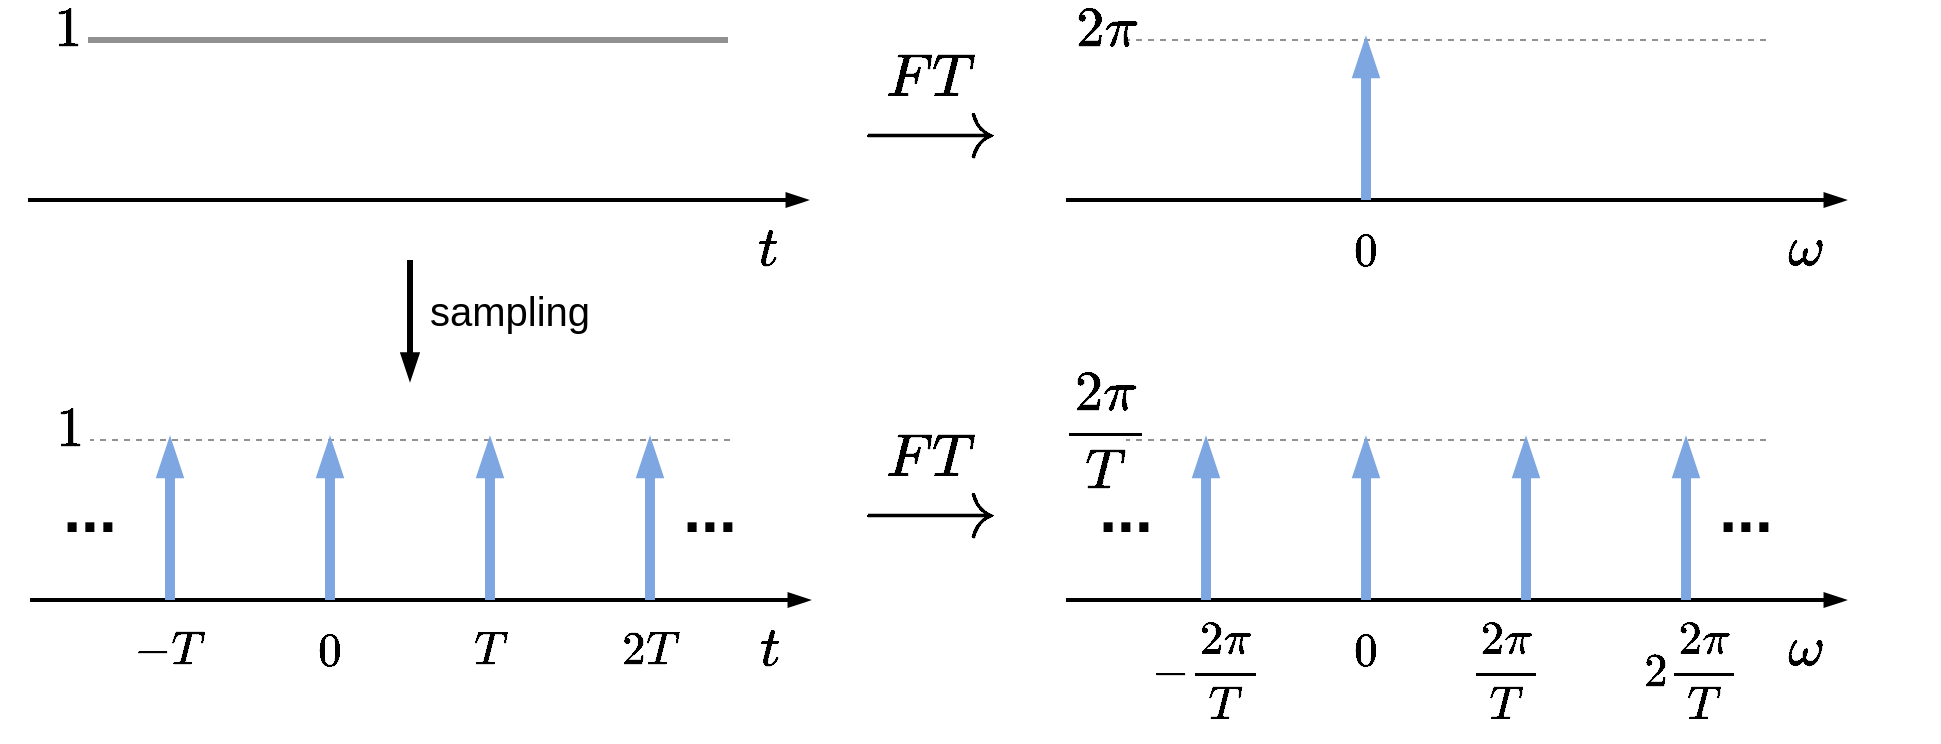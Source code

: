 <mxfile version="24.7.8">
  <diagram name="Page-1" id="5esAEhPgrrmJ-GZs0nxd">
    <mxGraphModel dx="1354" dy="1073" grid="1" gridSize="10" guides="1" tooltips="1" connect="1" arrows="1" fold="1" page="1" pageScale="1" pageWidth="850" pageHeight="1100" math="1" shadow="0">
      <root>
        <mxCell id="0" />
        <mxCell id="1" parent="0" />
        <mxCell id="4vBauotOSVBSQ-QGE3Cj-2" value="" style="endArrow=blockThin;html=1;rounded=0;endFill=1;strokeWidth=2;" edge="1" parent="1">
          <mxGeometry width="50" height="50" relative="1" as="geometry">
            <mxPoint x="50" y="440" as="sourcePoint" />
            <mxPoint x="440" y="440" as="targetPoint" />
          </mxGeometry>
        </mxCell>
        <mxCell id="4vBauotOSVBSQ-QGE3Cj-11" value="&lt;font size=&quot;1&quot; style=&quot;&quot;&gt;&lt;b style=&quot;font-size: 32px;&quot;&gt;...&lt;/b&gt;&lt;/font&gt;" style="text;html=1;align=center;verticalAlign=middle;whiteSpace=wrap;rounded=0;" vertex="1" parent="1">
          <mxGeometry x="50" y="380" width="60" height="30" as="geometry" />
        </mxCell>
        <mxCell id="4vBauotOSVBSQ-QGE3Cj-22" value="" style="endArrow=blockThin;html=1;rounded=0;strokeWidth=5;strokeColor=#7EA6E0;endFill=1;" edge="1" parent="1">
          <mxGeometry width="50" height="50" relative="1" as="geometry">
            <mxPoint x="120" y="440" as="sourcePoint" />
            <mxPoint x="120" y="360" as="targetPoint" />
          </mxGeometry>
        </mxCell>
        <mxCell id="4vBauotOSVBSQ-QGE3Cj-40" value="" style="endArrow=none;html=1;rounded=0;dashed=1;strokeColor=#919191;strokeWidth=1;" edge="1" parent="1">
          <mxGeometry width="50" height="50" relative="1" as="geometry">
            <mxPoint x="400" y="360" as="sourcePoint" />
            <mxPoint x="80.0" y="360" as="targetPoint" />
          </mxGeometry>
        </mxCell>
        <mxCell id="4vBauotOSVBSQ-QGE3Cj-41" value="" style="endArrow=blockThin;html=1;rounded=0;strokeWidth=5;strokeColor=#7EA6E0;endFill=1;" edge="1" parent="1">
          <mxGeometry width="50" height="50" relative="1" as="geometry">
            <mxPoint x="200" y="440" as="sourcePoint" />
            <mxPoint x="200" y="360" as="targetPoint" />
          </mxGeometry>
        </mxCell>
        <mxCell id="4vBauotOSVBSQ-QGE3Cj-42" value="" style="endArrow=blockThin;html=1;rounded=0;strokeWidth=5;strokeColor=#7EA6E0;endFill=1;" edge="1" parent="1">
          <mxGeometry width="50" height="50" relative="1" as="geometry">
            <mxPoint x="280" y="440" as="sourcePoint" />
            <mxPoint x="280" y="360" as="targetPoint" />
          </mxGeometry>
        </mxCell>
        <mxCell id="4vBauotOSVBSQ-QGE3Cj-43" value="" style="endArrow=blockThin;html=1;rounded=0;strokeWidth=5;strokeColor=#7EA6E0;endFill=1;" edge="1" parent="1">
          <mxGeometry width="50" height="50" relative="1" as="geometry">
            <mxPoint x="360" y="440" as="sourcePoint" />
            <mxPoint x="360" y="360" as="targetPoint" />
          </mxGeometry>
        </mxCell>
        <mxCell id="4vBauotOSVBSQ-QGE3Cj-44" value="&lt;font size=&quot;1&quot; style=&quot;&quot;&gt;&lt;b style=&quot;font-size: 32px;&quot;&gt;...&lt;/b&gt;&lt;/font&gt;" style="text;html=1;align=center;verticalAlign=middle;whiteSpace=wrap;rounded=0;" vertex="1" parent="1">
          <mxGeometry x="360" y="380" width="60" height="30" as="geometry" />
        </mxCell>
        <mxCell id="4vBauotOSVBSQ-QGE3Cj-45" value="&lt;font style=&quot;font-size: 24px;&quot;&gt;$$t$$&lt;/font&gt;" style="text;html=1;align=center;verticalAlign=middle;whiteSpace=wrap;rounded=0;" vertex="1" parent="1">
          <mxGeometry x="390" y="450" width="60" height="30" as="geometry" />
        </mxCell>
        <mxCell id="4vBauotOSVBSQ-QGE3Cj-46" value="&lt;font style=&quot;font-size: 24px;&quot;&gt;$$1$$&lt;/font&gt;" style="text;html=1;align=center;verticalAlign=middle;whiteSpace=wrap;rounded=0;" vertex="1" parent="1">
          <mxGeometry x="40" y="340" width="60" height="30" as="geometry" />
        </mxCell>
        <mxCell id="4vBauotOSVBSQ-QGE3Cj-47" value="&lt;font style=&quot;font-size: 20px;&quot;&gt;$$T$$&lt;/font&gt;" style="text;html=1;align=center;verticalAlign=middle;whiteSpace=wrap;rounded=0;" vertex="1" parent="1">
          <mxGeometry x="250" y="450" width="60" height="30" as="geometry" />
        </mxCell>
        <mxCell id="4vBauotOSVBSQ-QGE3Cj-48" value="&lt;font style=&quot;font-size: 20px;&quot;&gt;$$2T$$&lt;/font&gt;" style="text;html=1;align=center;verticalAlign=middle;whiteSpace=wrap;rounded=0;" vertex="1" parent="1">
          <mxGeometry x="330" y="450" width="60" height="30" as="geometry" />
        </mxCell>
        <mxCell id="4vBauotOSVBSQ-QGE3Cj-49" value="&lt;font style=&quot;font-size: 20px;&quot;&gt;$$0$$&lt;/font&gt;" style="text;html=1;align=center;verticalAlign=middle;whiteSpace=wrap;rounded=0;" vertex="1" parent="1">
          <mxGeometry x="170" y="450" width="60" height="30" as="geometry" />
        </mxCell>
        <mxCell id="4vBauotOSVBSQ-QGE3Cj-50" value="&lt;font style=&quot;font-size: 20px;&quot;&gt;$$-T$$&lt;/font&gt;" style="text;html=1;align=center;verticalAlign=middle;whiteSpace=wrap;rounded=0;" vertex="1" parent="1">
          <mxGeometry x="90" y="450" width="60" height="30" as="geometry" />
        </mxCell>
        <mxCell id="4vBauotOSVBSQ-QGE3Cj-51" value="" style="endArrow=blockThin;html=1;rounded=0;endFill=1;strokeWidth=2;" edge="1" parent="1">
          <mxGeometry width="50" height="50" relative="1" as="geometry">
            <mxPoint x="568" y="440" as="sourcePoint" />
            <mxPoint x="958" y="440" as="targetPoint" />
          </mxGeometry>
        </mxCell>
        <mxCell id="4vBauotOSVBSQ-QGE3Cj-52" value="&lt;font size=&quot;1&quot; style=&quot;&quot;&gt;&lt;b style=&quot;font-size: 32px;&quot;&gt;...&lt;/b&gt;&lt;/font&gt;" style="text;html=1;align=center;verticalAlign=middle;whiteSpace=wrap;rounded=0;" vertex="1" parent="1">
          <mxGeometry x="568" y="380" width="60" height="30" as="geometry" />
        </mxCell>
        <mxCell id="4vBauotOSVBSQ-QGE3Cj-53" value="" style="endArrow=blockThin;html=1;rounded=0;strokeWidth=5;strokeColor=#7EA6E0;endFill=1;" edge="1" parent="1">
          <mxGeometry width="50" height="50" relative="1" as="geometry">
            <mxPoint x="638" y="440" as="sourcePoint" />
            <mxPoint x="638" y="360" as="targetPoint" />
          </mxGeometry>
        </mxCell>
        <mxCell id="4vBauotOSVBSQ-QGE3Cj-54" value="" style="endArrow=none;html=1;rounded=0;dashed=1;strokeColor=#919191;strokeWidth=1;" edge="1" parent="1">
          <mxGeometry width="50" height="50" relative="1" as="geometry">
            <mxPoint x="918" y="360" as="sourcePoint" />
            <mxPoint x="598.0" y="360" as="targetPoint" />
          </mxGeometry>
        </mxCell>
        <mxCell id="4vBauotOSVBSQ-QGE3Cj-55" value="" style="endArrow=blockThin;html=1;rounded=0;strokeWidth=5;strokeColor=#7EA6E0;endFill=1;" edge="1" parent="1">
          <mxGeometry width="50" height="50" relative="1" as="geometry">
            <mxPoint x="718" y="440" as="sourcePoint" />
            <mxPoint x="718" y="360" as="targetPoint" />
          </mxGeometry>
        </mxCell>
        <mxCell id="4vBauotOSVBSQ-QGE3Cj-56" value="" style="endArrow=blockThin;html=1;rounded=0;strokeWidth=5;strokeColor=#7EA6E0;endFill=1;" edge="1" parent="1">
          <mxGeometry width="50" height="50" relative="1" as="geometry">
            <mxPoint x="798" y="440" as="sourcePoint" />
            <mxPoint x="798" y="360" as="targetPoint" />
          </mxGeometry>
        </mxCell>
        <mxCell id="4vBauotOSVBSQ-QGE3Cj-57" value="" style="endArrow=blockThin;html=1;rounded=0;strokeWidth=5;strokeColor=#7EA6E0;endFill=1;" edge="1" parent="1">
          <mxGeometry width="50" height="50" relative="1" as="geometry">
            <mxPoint x="878" y="440" as="sourcePoint" />
            <mxPoint x="878" y="360" as="targetPoint" />
          </mxGeometry>
        </mxCell>
        <mxCell id="4vBauotOSVBSQ-QGE3Cj-58" value="&lt;font size=&quot;1&quot; style=&quot;&quot;&gt;&lt;b style=&quot;font-size: 32px;&quot;&gt;...&lt;/b&gt;&lt;/font&gt;" style="text;html=1;align=center;verticalAlign=middle;whiteSpace=wrap;rounded=0;" vertex="1" parent="1">
          <mxGeometry x="878" y="380" width="60" height="30" as="geometry" />
        </mxCell>
        <mxCell id="4vBauotOSVBSQ-QGE3Cj-59" value="&lt;font style=&quot;font-size: 24px;&quot;&gt;$$\omega$$&lt;/font&gt;" style="text;html=1;align=center;verticalAlign=middle;whiteSpace=wrap;rounded=0;" vertex="1" parent="1">
          <mxGeometry x="908" y="450" width="60" height="30" as="geometry" />
        </mxCell>
        <mxCell id="4vBauotOSVBSQ-QGE3Cj-60" value="&lt;font style=&quot;font-size: 24px;&quot;&gt;$$\frac{2\pi}{T}$$&lt;/font&gt;" style="text;html=1;align=center;verticalAlign=middle;whiteSpace=wrap;rounded=0;" vertex="1" parent="1">
          <mxGeometry x="558" y="340" width="60" height="30" as="geometry" />
        </mxCell>
        <mxCell id="4vBauotOSVBSQ-QGE3Cj-69" value="&lt;font style=&quot;font-size: 20px;&quot;&gt;$$0$$&lt;/font&gt;" style="text;html=1;align=center;verticalAlign=middle;whiteSpace=wrap;rounded=0;" vertex="1" parent="1">
          <mxGeometry x="688" y="450" width="60" height="30" as="geometry" />
        </mxCell>
        <mxCell id="4vBauotOSVBSQ-QGE3Cj-70" value="&lt;font style=&quot;font-size: 20px;&quot;&gt;$$-\frac{2\pi}{T}$$&lt;/font&gt;" style="text;html=1;align=center;verticalAlign=middle;whiteSpace=wrap;rounded=0;" vertex="1" parent="1">
          <mxGeometry x="608" y="460" width="60" height="30" as="geometry" />
        </mxCell>
        <mxCell id="4vBauotOSVBSQ-QGE3Cj-71" value="&lt;font style=&quot;font-size: 20px;&quot;&gt;$$\frac{2\pi}{T}$$&lt;/font&gt;" style="text;html=1;align=center;verticalAlign=middle;whiteSpace=wrap;rounded=0;" vertex="1" parent="1">
          <mxGeometry x="758" y="460" width="60" height="30" as="geometry" />
        </mxCell>
        <mxCell id="4vBauotOSVBSQ-QGE3Cj-72" value="&lt;font style=&quot;font-size: 20px;&quot;&gt;$$2\frac{2\pi}{T}$$&lt;/font&gt;" style="text;html=1;align=center;verticalAlign=middle;whiteSpace=wrap;rounded=0;" vertex="1" parent="1">
          <mxGeometry x="851" y="460" width="60" height="30" as="geometry" />
        </mxCell>
        <mxCell id="4vBauotOSVBSQ-QGE3Cj-73" value="" style="endArrow=blockThin;html=1;rounded=0;endFill=1;strokeWidth=2;" edge="1" parent="1">
          <mxGeometry width="50" height="50" relative="1" as="geometry">
            <mxPoint x="49" y="240" as="sourcePoint" />
            <mxPoint x="439" y="240" as="targetPoint" />
          </mxGeometry>
        </mxCell>
        <mxCell id="4vBauotOSVBSQ-QGE3Cj-76" value="" style="endArrow=none;html=1;rounded=0;strokeColor=#919191;strokeWidth=3;" edge="1" parent="1">
          <mxGeometry width="50" height="50" relative="1" as="geometry">
            <mxPoint x="399" y="160" as="sourcePoint" />
            <mxPoint x="79.0" y="160" as="targetPoint" />
          </mxGeometry>
        </mxCell>
        <mxCell id="4vBauotOSVBSQ-QGE3Cj-81" value="&lt;font style=&quot;font-size: 24px;&quot;&gt;$$t$$&lt;/font&gt;" style="text;html=1;align=center;verticalAlign=middle;whiteSpace=wrap;rounded=0;" vertex="1" parent="1">
          <mxGeometry x="389" y="250" width="60" height="30" as="geometry" />
        </mxCell>
        <mxCell id="4vBauotOSVBSQ-QGE3Cj-82" value="&lt;font style=&quot;font-size: 24px;&quot;&gt;$$1$$&lt;/font&gt;" style="text;html=1;align=center;verticalAlign=middle;whiteSpace=wrap;rounded=0;" vertex="1" parent="1">
          <mxGeometry x="39" y="140" width="60" height="30" as="geometry" />
        </mxCell>
        <mxCell id="4vBauotOSVBSQ-QGE3Cj-87" value="" style="endArrow=blockThin;html=1;rounded=0;endFill=1;strokeWidth=2;" edge="1" parent="1">
          <mxGeometry width="50" height="50" relative="1" as="geometry">
            <mxPoint x="568" y="240" as="sourcePoint" />
            <mxPoint x="958" y="240" as="targetPoint" />
          </mxGeometry>
        </mxCell>
        <mxCell id="4vBauotOSVBSQ-QGE3Cj-90" value="" style="endArrow=none;html=1;rounded=0;dashed=1;strokeColor=#919191;strokeWidth=1;" edge="1" parent="1">
          <mxGeometry width="50" height="50" relative="1" as="geometry">
            <mxPoint x="918" y="160" as="sourcePoint" />
            <mxPoint x="598.0" y="160" as="targetPoint" />
          </mxGeometry>
        </mxCell>
        <mxCell id="4vBauotOSVBSQ-QGE3Cj-91" value="" style="endArrow=blockThin;html=1;rounded=0;strokeWidth=5;strokeColor=#7EA6E0;endFill=1;" edge="1" parent="1">
          <mxGeometry width="50" height="50" relative="1" as="geometry">
            <mxPoint x="718" y="240" as="sourcePoint" />
            <mxPoint x="718" y="160" as="targetPoint" />
          </mxGeometry>
        </mxCell>
        <mxCell id="4vBauotOSVBSQ-QGE3Cj-95" value="&lt;font style=&quot;font-size: 24px;&quot;&gt;$$\omega$$&lt;/font&gt;" style="text;html=1;align=center;verticalAlign=middle;whiteSpace=wrap;rounded=0;" vertex="1" parent="1">
          <mxGeometry x="908" y="250" width="60" height="30" as="geometry" />
        </mxCell>
        <mxCell id="4vBauotOSVBSQ-QGE3Cj-96" value="&lt;font style=&quot;font-size: 24px;&quot;&gt;$$2\pi$$&lt;/font&gt;" style="text;html=1;align=center;verticalAlign=middle;whiteSpace=wrap;rounded=0;" vertex="1" parent="1">
          <mxGeometry x="558" y="140" width="60" height="30" as="geometry" />
        </mxCell>
        <mxCell id="4vBauotOSVBSQ-QGE3Cj-97" value="&lt;font style=&quot;font-size: 20px;&quot;&gt;$$0$$&lt;/font&gt;" style="text;html=1;align=center;verticalAlign=middle;whiteSpace=wrap;rounded=0;" vertex="1" parent="1">
          <mxGeometry x="688" y="250" width="60" height="30" as="geometry" />
        </mxCell>
        <mxCell id="4vBauotOSVBSQ-QGE3Cj-101" value="&lt;font style=&quot;font-size: 36px;&quot;&gt;$$\overset{FT}{\longrightarrow}$$&lt;/font&gt;" style="text;html=1;align=center;verticalAlign=middle;whiteSpace=wrap;rounded=0;" vertex="1" parent="1">
          <mxGeometry x="470" y="180" width="60" height="30" as="geometry" />
        </mxCell>
        <mxCell id="4vBauotOSVBSQ-QGE3Cj-103" value="&lt;font style=&quot;font-size: 36px;&quot;&gt;$$\overset{FT}{\longrightarrow}$$&lt;/font&gt;" style="text;html=1;align=center;verticalAlign=middle;whiteSpace=wrap;rounded=0;" vertex="1" parent="1">
          <mxGeometry x="470" y="370" width="60" height="30" as="geometry" />
        </mxCell>
        <mxCell id="4vBauotOSVBSQ-QGE3Cj-104" value="" style="endArrow=blockThin;html=1;rounded=0;strokeWidth=3;endFill=1;" edge="1" parent="1">
          <mxGeometry width="50" height="50" relative="1" as="geometry">
            <mxPoint x="240" y="270" as="sourcePoint" />
            <mxPoint x="240" y="330" as="targetPoint" />
          </mxGeometry>
        </mxCell>
        <mxCell id="4vBauotOSVBSQ-QGE3Cj-105" value="&lt;font style=&quot;font-size: 20px;&quot;&gt;sampling&lt;/font&gt;" style="text;html=1;align=center;verticalAlign=middle;whiteSpace=wrap;rounded=0;" vertex="1" parent="1">
          <mxGeometry x="260" y="280" width="60" height="30" as="geometry" />
        </mxCell>
      </root>
    </mxGraphModel>
  </diagram>
</mxfile>
